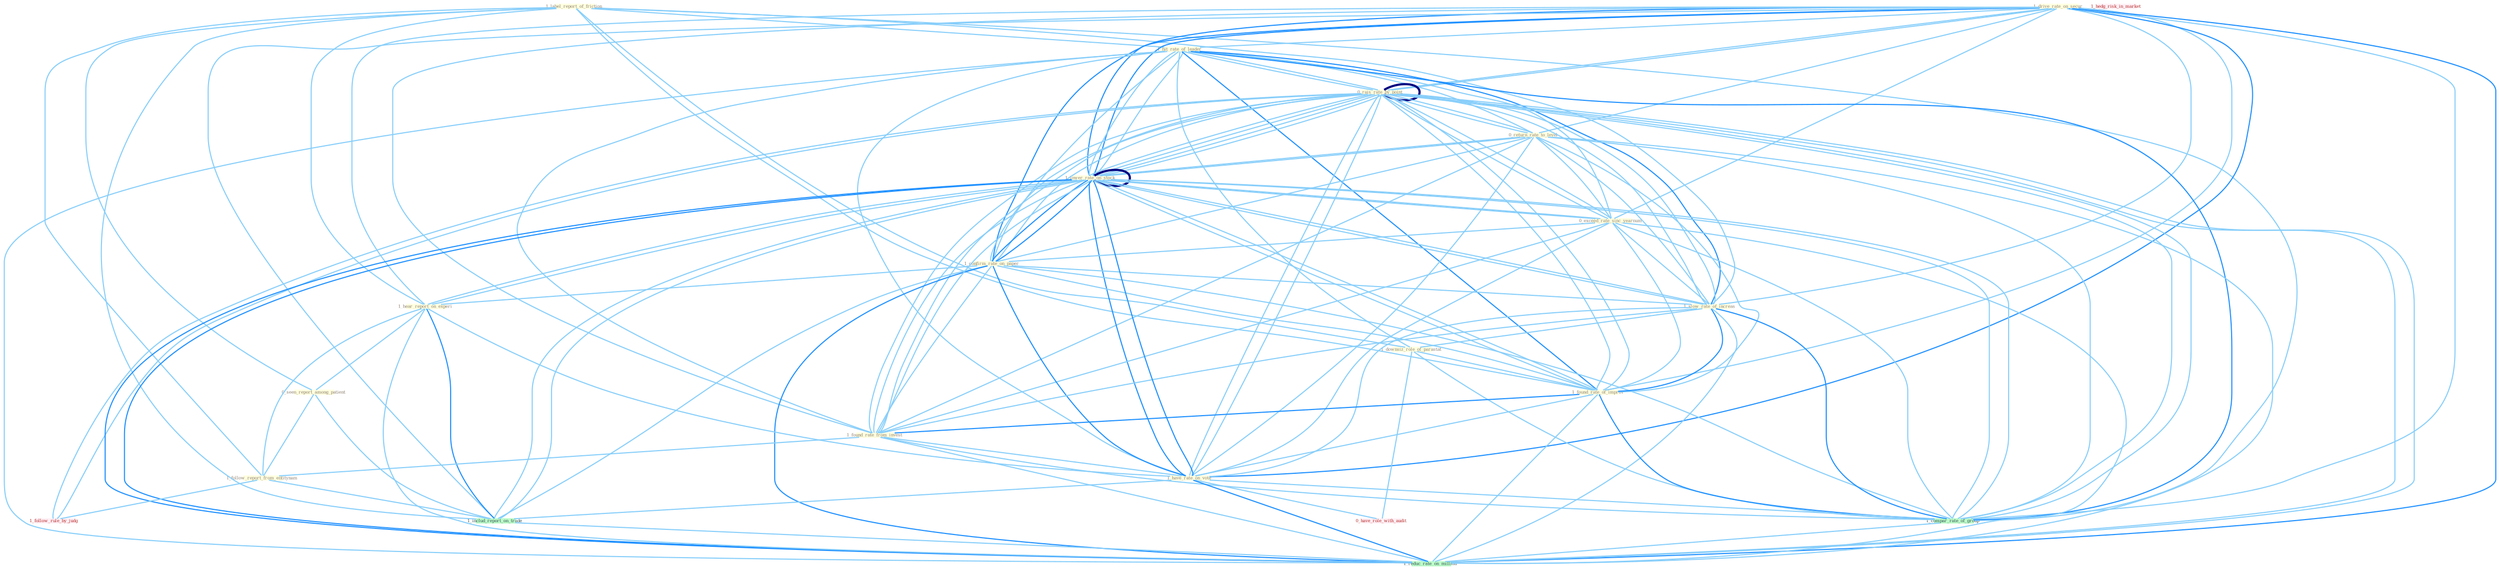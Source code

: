 Graph G{ 
    node
    [shape=polygon,style=filled,width=.5,height=.06,color="#BDFCC9",fixedsize=true,fontsize=4,
    fontcolor="#2f4f4f"];
    {node
    [color="#ffffe0", fontcolor="#8b7d6b"] "1_label_report_of_friction " "1_drive_rate_on_secur " "1_hit_rate_of_leader " "0_rais_rate_by_point " "0_return_rate_to_level " "0_rais_rate_by_point " "1_lower_rate_on_stock " "0_exceed_rate_sinc_yearnum " "1_confirm_rate_on_paper " "1_hear_report_on_experi " "1_slow_rate_of_increas " "1_downsiz_role_of_parastat " "1_found_rate_of_improv " "0_seen_report_among_patient " "1_found_rate_from_invest " "1_follow_report_from_entitynam " "1_have_rate_on_vote " "1_lower_rate_on_stock "}
{node [color="#fff0f5", fontcolor="#b22222"] "1_follow_rule_by_judg " "1_hedg_risk_in_market " "0_have_role_with_audit "}
edge [color="#B0E2FF"];

	"1_label_report_of_friction " -- "1_hit_rate_of_leader " [w="1", color="#87cefa" ];
	"1_label_report_of_friction " -- "1_hear_report_on_experi " [w="1", color="#87cefa" ];
	"1_label_report_of_friction " -- "1_slow_rate_of_increas " [w="1", color="#87cefa" ];
	"1_label_report_of_friction " -- "1_downsiz_role_of_parastat " [w="1", color="#87cefa" ];
	"1_label_report_of_friction " -- "1_found_rate_of_improv " [w="1", color="#87cefa" ];
	"1_label_report_of_friction " -- "0_seen_report_among_patient " [w="1", color="#87cefa" ];
	"1_label_report_of_friction " -- "1_follow_report_from_entitynam " [w="1", color="#87cefa" ];
	"1_label_report_of_friction " -- "1_includ_report_on_trade " [w="1", color="#87cefa" ];
	"1_label_report_of_friction " -- "1_compar_rate_of_group " [w="1", color="#87cefa" ];
	"1_drive_rate_on_secur " -- "1_hit_rate_of_leader " [w="1", color="#87cefa" ];
	"1_drive_rate_on_secur " -- "0_rais_rate_by_point " [w="1", color="#87cefa" ];
	"1_drive_rate_on_secur " -- "0_return_rate_to_level " [w="1", color="#87cefa" ];
	"1_drive_rate_on_secur " -- "0_rais_rate_by_point " [w="1", color="#87cefa" ];
	"1_drive_rate_on_secur " -- "1_lower_rate_on_stock " [w="2", color="#1e90ff" , len=0.8];
	"1_drive_rate_on_secur " -- "0_exceed_rate_sinc_yearnum " [w="1", color="#87cefa" ];
	"1_drive_rate_on_secur " -- "1_confirm_rate_on_paper " [w="2", color="#1e90ff" , len=0.8];
	"1_drive_rate_on_secur " -- "1_hear_report_on_experi " [w="1", color="#87cefa" ];
	"1_drive_rate_on_secur " -- "1_slow_rate_of_increas " [w="1", color="#87cefa" ];
	"1_drive_rate_on_secur " -- "1_found_rate_of_improv " [w="1", color="#87cefa" ];
	"1_drive_rate_on_secur " -- "1_found_rate_from_invest " [w="1", color="#87cefa" ];
	"1_drive_rate_on_secur " -- "1_have_rate_on_vote " [w="2", color="#1e90ff" , len=0.8];
	"1_drive_rate_on_secur " -- "1_lower_rate_on_stock " [w="2", color="#1e90ff" , len=0.8];
	"1_drive_rate_on_secur " -- "1_includ_report_on_trade " [w="1", color="#87cefa" ];
	"1_drive_rate_on_secur " -- "1_compar_rate_of_group " [w="1", color="#87cefa" ];
	"1_drive_rate_on_secur " -- "1_reduc_rate_on_million " [w="2", color="#1e90ff" , len=0.8];
	"1_hit_rate_of_leader " -- "0_rais_rate_by_point " [w="1", color="#87cefa" ];
	"1_hit_rate_of_leader " -- "0_return_rate_to_level " [w="1", color="#87cefa" ];
	"1_hit_rate_of_leader " -- "0_rais_rate_by_point " [w="1", color="#87cefa" ];
	"1_hit_rate_of_leader " -- "1_lower_rate_on_stock " [w="1", color="#87cefa" ];
	"1_hit_rate_of_leader " -- "0_exceed_rate_sinc_yearnum " [w="1", color="#87cefa" ];
	"1_hit_rate_of_leader " -- "1_confirm_rate_on_paper " [w="1", color="#87cefa" ];
	"1_hit_rate_of_leader " -- "1_slow_rate_of_increas " [w="2", color="#1e90ff" , len=0.8];
	"1_hit_rate_of_leader " -- "1_downsiz_role_of_parastat " [w="1", color="#87cefa" ];
	"1_hit_rate_of_leader " -- "1_found_rate_of_improv " [w="2", color="#1e90ff" , len=0.8];
	"1_hit_rate_of_leader " -- "1_found_rate_from_invest " [w="1", color="#87cefa" ];
	"1_hit_rate_of_leader " -- "1_have_rate_on_vote " [w="1", color="#87cefa" ];
	"1_hit_rate_of_leader " -- "1_lower_rate_on_stock " [w="1", color="#87cefa" ];
	"1_hit_rate_of_leader " -- "1_compar_rate_of_group " [w="2", color="#1e90ff" , len=0.8];
	"1_hit_rate_of_leader " -- "1_reduc_rate_on_million " [w="1", color="#87cefa" ];
	"0_rais_rate_by_point " -- "0_return_rate_to_level " [w="1", color="#87cefa" ];
	"0_rais_rate_by_point " -- "0_rais_rate_by_point " [w="4", style=bold, color="#000080", len=0.4];
	"0_rais_rate_by_point " -- "1_lower_rate_on_stock " [w="1", color="#87cefa" ];
	"0_rais_rate_by_point " -- "0_exceed_rate_sinc_yearnum " [w="1", color="#87cefa" ];
	"0_rais_rate_by_point " -- "1_confirm_rate_on_paper " [w="1", color="#87cefa" ];
	"0_rais_rate_by_point " -- "1_slow_rate_of_increas " [w="1", color="#87cefa" ];
	"0_rais_rate_by_point " -- "1_found_rate_of_improv " [w="1", color="#87cefa" ];
	"0_rais_rate_by_point " -- "1_found_rate_from_invest " [w="1", color="#87cefa" ];
	"0_rais_rate_by_point " -- "1_have_rate_on_vote " [w="1", color="#87cefa" ];
	"0_rais_rate_by_point " -- "1_lower_rate_on_stock " [w="1", color="#87cefa" ];
	"0_rais_rate_by_point " -- "1_compar_rate_of_group " [w="1", color="#87cefa" ];
	"0_rais_rate_by_point " -- "1_follow_rule_by_judg " [w="1", color="#87cefa" ];
	"0_rais_rate_by_point " -- "1_reduc_rate_on_million " [w="1", color="#87cefa" ];
	"0_return_rate_to_level " -- "0_rais_rate_by_point " [w="1", color="#87cefa" ];
	"0_return_rate_to_level " -- "1_lower_rate_on_stock " [w="1", color="#87cefa" ];
	"0_return_rate_to_level " -- "0_exceed_rate_sinc_yearnum " [w="1", color="#87cefa" ];
	"0_return_rate_to_level " -- "1_confirm_rate_on_paper " [w="1", color="#87cefa" ];
	"0_return_rate_to_level " -- "1_slow_rate_of_increas " [w="1", color="#87cefa" ];
	"0_return_rate_to_level " -- "1_found_rate_of_improv " [w="1", color="#87cefa" ];
	"0_return_rate_to_level " -- "1_found_rate_from_invest " [w="1", color="#87cefa" ];
	"0_return_rate_to_level " -- "1_have_rate_on_vote " [w="1", color="#87cefa" ];
	"0_return_rate_to_level " -- "1_lower_rate_on_stock " [w="1", color="#87cefa" ];
	"0_return_rate_to_level " -- "1_compar_rate_of_group " [w="1", color="#87cefa" ];
	"0_return_rate_to_level " -- "1_reduc_rate_on_million " [w="1", color="#87cefa" ];
	"0_rais_rate_by_point " -- "1_lower_rate_on_stock " [w="1", color="#87cefa" ];
	"0_rais_rate_by_point " -- "0_exceed_rate_sinc_yearnum " [w="1", color="#87cefa" ];
	"0_rais_rate_by_point " -- "1_confirm_rate_on_paper " [w="1", color="#87cefa" ];
	"0_rais_rate_by_point " -- "1_slow_rate_of_increas " [w="1", color="#87cefa" ];
	"0_rais_rate_by_point " -- "1_found_rate_of_improv " [w="1", color="#87cefa" ];
	"0_rais_rate_by_point " -- "1_found_rate_from_invest " [w="1", color="#87cefa" ];
	"0_rais_rate_by_point " -- "1_have_rate_on_vote " [w="1", color="#87cefa" ];
	"0_rais_rate_by_point " -- "1_lower_rate_on_stock " [w="1", color="#87cefa" ];
	"0_rais_rate_by_point " -- "1_compar_rate_of_group " [w="1", color="#87cefa" ];
	"0_rais_rate_by_point " -- "1_follow_rule_by_judg " [w="1", color="#87cefa" ];
	"0_rais_rate_by_point " -- "1_reduc_rate_on_million " [w="1", color="#87cefa" ];
	"1_lower_rate_on_stock " -- "0_exceed_rate_sinc_yearnum " [w="1", color="#87cefa" ];
	"1_lower_rate_on_stock " -- "1_confirm_rate_on_paper " [w="2", color="#1e90ff" , len=0.8];
	"1_lower_rate_on_stock " -- "1_hear_report_on_experi " [w="1", color="#87cefa" ];
	"1_lower_rate_on_stock " -- "1_slow_rate_of_increas " [w="1", color="#87cefa" ];
	"1_lower_rate_on_stock " -- "1_found_rate_of_improv " [w="1", color="#87cefa" ];
	"1_lower_rate_on_stock " -- "1_found_rate_from_invest " [w="1", color="#87cefa" ];
	"1_lower_rate_on_stock " -- "1_have_rate_on_vote " [w="2", color="#1e90ff" , len=0.8];
	"1_lower_rate_on_stock " -- "1_lower_rate_on_stock " [w="4", style=bold, color="#000080", len=0.4];
	"1_lower_rate_on_stock " -- "1_includ_report_on_trade " [w="1", color="#87cefa" ];
	"1_lower_rate_on_stock " -- "1_compar_rate_of_group " [w="1", color="#87cefa" ];
	"1_lower_rate_on_stock " -- "1_reduc_rate_on_million " [w="2", color="#1e90ff" , len=0.8];
	"0_exceed_rate_sinc_yearnum " -- "1_confirm_rate_on_paper " [w="1", color="#87cefa" ];
	"0_exceed_rate_sinc_yearnum " -- "1_slow_rate_of_increas " [w="1", color="#87cefa" ];
	"0_exceed_rate_sinc_yearnum " -- "1_found_rate_of_improv " [w="1", color="#87cefa" ];
	"0_exceed_rate_sinc_yearnum " -- "1_found_rate_from_invest " [w="1", color="#87cefa" ];
	"0_exceed_rate_sinc_yearnum " -- "1_have_rate_on_vote " [w="1", color="#87cefa" ];
	"0_exceed_rate_sinc_yearnum " -- "1_lower_rate_on_stock " [w="1", color="#87cefa" ];
	"0_exceed_rate_sinc_yearnum " -- "1_compar_rate_of_group " [w="1", color="#87cefa" ];
	"0_exceed_rate_sinc_yearnum " -- "1_reduc_rate_on_million " [w="1", color="#87cefa" ];
	"1_confirm_rate_on_paper " -- "1_hear_report_on_experi " [w="1", color="#87cefa" ];
	"1_confirm_rate_on_paper " -- "1_slow_rate_of_increas " [w="1", color="#87cefa" ];
	"1_confirm_rate_on_paper " -- "1_found_rate_of_improv " [w="1", color="#87cefa" ];
	"1_confirm_rate_on_paper " -- "1_found_rate_from_invest " [w="1", color="#87cefa" ];
	"1_confirm_rate_on_paper " -- "1_have_rate_on_vote " [w="2", color="#1e90ff" , len=0.8];
	"1_confirm_rate_on_paper " -- "1_lower_rate_on_stock " [w="2", color="#1e90ff" , len=0.8];
	"1_confirm_rate_on_paper " -- "1_includ_report_on_trade " [w="1", color="#87cefa" ];
	"1_confirm_rate_on_paper " -- "1_compar_rate_of_group " [w="1", color="#87cefa" ];
	"1_confirm_rate_on_paper " -- "1_reduc_rate_on_million " [w="2", color="#1e90ff" , len=0.8];
	"1_hear_report_on_experi " -- "0_seen_report_among_patient " [w="1", color="#87cefa" ];
	"1_hear_report_on_experi " -- "1_follow_report_from_entitynam " [w="1", color="#87cefa" ];
	"1_hear_report_on_experi " -- "1_have_rate_on_vote " [w="1", color="#87cefa" ];
	"1_hear_report_on_experi " -- "1_lower_rate_on_stock " [w="1", color="#87cefa" ];
	"1_hear_report_on_experi " -- "1_includ_report_on_trade " [w="2", color="#1e90ff" , len=0.8];
	"1_hear_report_on_experi " -- "1_reduc_rate_on_million " [w="1", color="#87cefa" ];
	"1_slow_rate_of_increas " -- "1_downsiz_role_of_parastat " [w="1", color="#87cefa" ];
	"1_slow_rate_of_increas " -- "1_found_rate_of_improv " [w="2", color="#1e90ff" , len=0.8];
	"1_slow_rate_of_increas " -- "1_found_rate_from_invest " [w="1", color="#87cefa" ];
	"1_slow_rate_of_increas " -- "1_have_rate_on_vote " [w="1", color="#87cefa" ];
	"1_slow_rate_of_increas " -- "1_lower_rate_on_stock " [w="1", color="#87cefa" ];
	"1_slow_rate_of_increas " -- "1_compar_rate_of_group " [w="2", color="#1e90ff" , len=0.8];
	"1_slow_rate_of_increas " -- "1_reduc_rate_on_million " [w="1", color="#87cefa" ];
	"1_downsiz_role_of_parastat " -- "1_found_rate_of_improv " [w="1", color="#87cefa" ];
	"1_downsiz_role_of_parastat " -- "1_compar_rate_of_group " [w="1", color="#87cefa" ];
	"1_downsiz_role_of_parastat " -- "0_have_role_with_audit " [w="1", color="#87cefa" ];
	"1_found_rate_of_improv " -- "1_found_rate_from_invest " [w="2", color="#1e90ff" , len=0.8];
	"1_found_rate_of_improv " -- "1_have_rate_on_vote " [w="1", color="#87cefa" ];
	"1_found_rate_of_improv " -- "1_lower_rate_on_stock " [w="1", color="#87cefa" ];
	"1_found_rate_of_improv " -- "1_compar_rate_of_group " [w="2", color="#1e90ff" , len=0.8];
	"1_found_rate_of_improv " -- "1_reduc_rate_on_million " [w="1", color="#87cefa" ];
	"0_seen_report_among_patient " -- "1_follow_report_from_entitynam " [w="1", color="#87cefa" ];
	"0_seen_report_among_patient " -- "1_includ_report_on_trade " [w="1", color="#87cefa" ];
	"1_found_rate_from_invest " -- "1_follow_report_from_entitynam " [w="1", color="#87cefa" ];
	"1_found_rate_from_invest " -- "1_have_rate_on_vote " [w="1", color="#87cefa" ];
	"1_found_rate_from_invest " -- "1_lower_rate_on_stock " [w="1", color="#87cefa" ];
	"1_found_rate_from_invest " -- "1_compar_rate_of_group " [w="1", color="#87cefa" ];
	"1_found_rate_from_invest " -- "1_reduc_rate_on_million " [w="1", color="#87cefa" ];
	"1_follow_report_from_entitynam " -- "1_includ_report_on_trade " [w="1", color="#87cefa" ];
	"1_follow_report_from_entitynam " -- "1_follow_rule_by_judg " [w="1", color="#87cefa" ];
	"1_have_rate_on_vote " -- "1_lower_rate_on_stock " [w="2", color="#1e90ff" , len=0.8];
	"1_have_rate_on_vote " -- "1_includ_report_on_trade " [w="1", color="#87cefa" ];
	"1_have_rate_on_vote " -- "1_compar_rate_of_group " [w="1", color="#87cefa" ];
	"1_have_rate_on_vote " -- "1_reduc_rate_on_million " [w="2", color="#1e90ff" , len=0.8];
	"1_have_rate_on_vote " -- "0_have_role_with_audit " [w="1", color="#87cefa" ];
	"1_lower_rate_on_stock " -- "1_includ_report_on_trade " [w="1", color="#87cefa" ];
	"1_lower_rate_on_stock " -- "1_compar_rate_of_group " [w="1", color="#87cefa" ];
	"1_lower_rate_on_stock " -- "1_reduc_rate_on_million " [w="2", color="#1e90ff" , len=0.8];
	"1_includ_report_on_trade " -- "1_reduc_rate_on_million " [w="1", color="#87cefa" ];
	"1_compar_rate_of_group " -- "1_reduc_rate_on_million " [w="1", color="#87cefa" ];
}